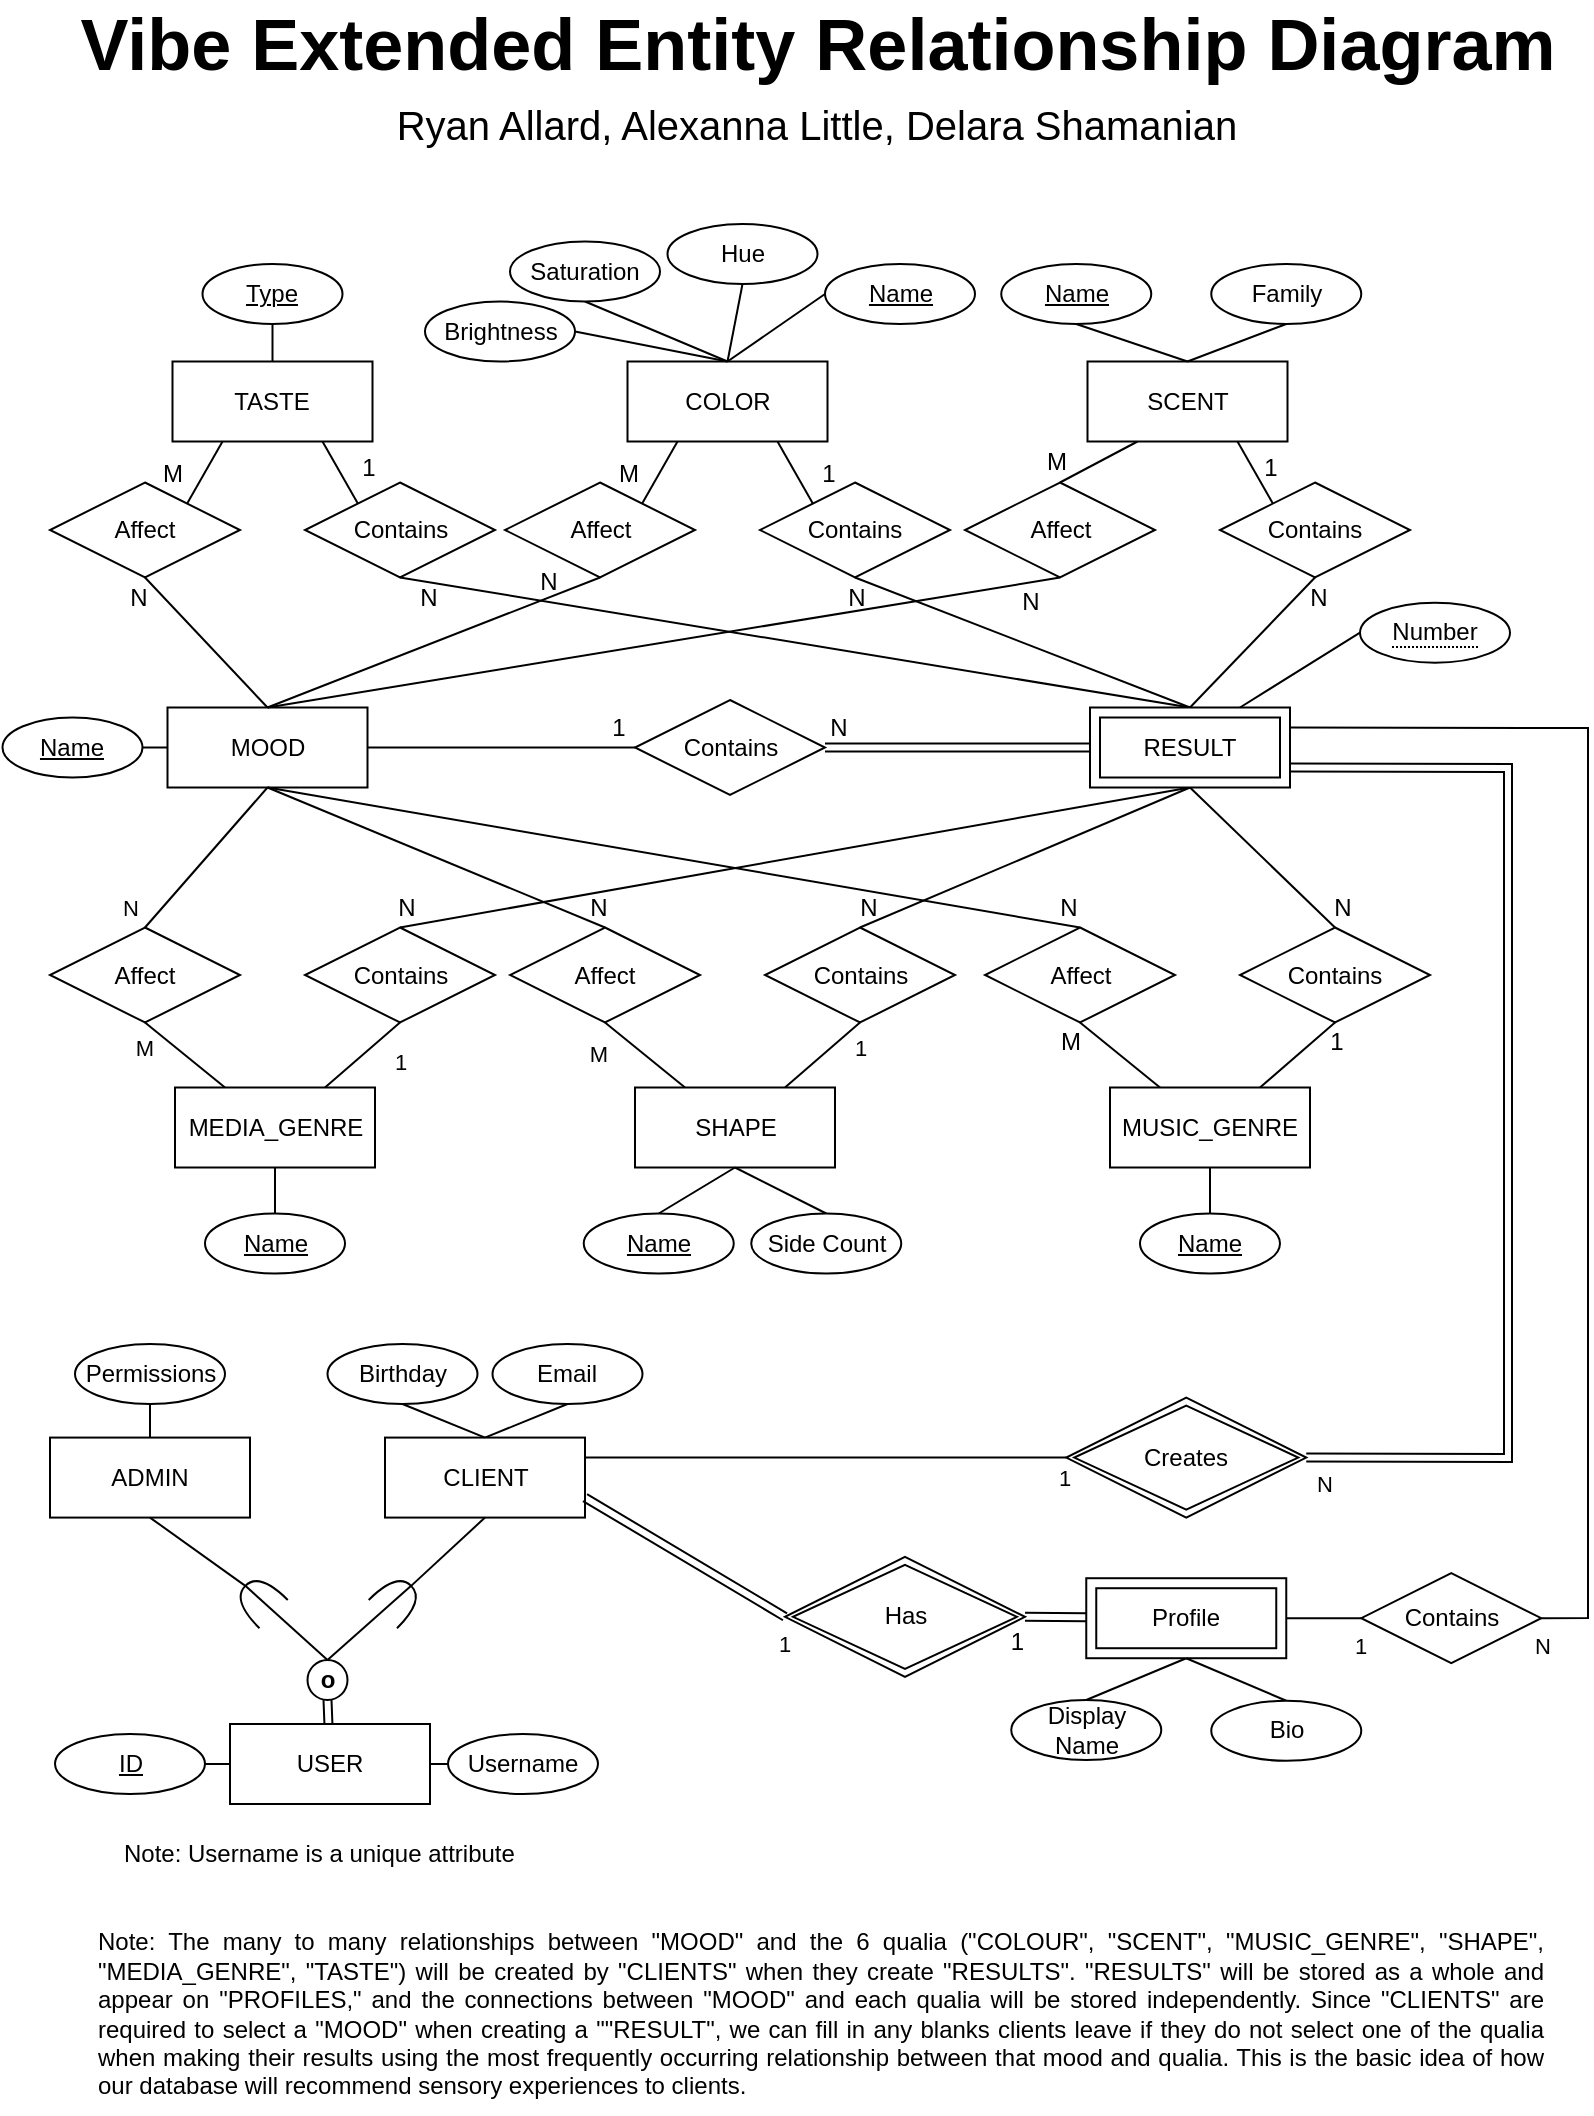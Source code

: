 <mxfile version="15.7.0" type="google"><diagram id="R2lEEEUBdFMjLlhIrx00" name="Page-1"><mxGraphModel dx="1038" dy="547" grid="1" gridSize="10" guides="1" tooltips="1" connect="1" arrows="1" fold="1" page="1" pageScale="1" pageWidth="850" pageHeight="1100" math="0" shadow="0" extFonts="Permanent Marker^https://fonts.googleapis.com/css?family=Permanent+Marker"><root><mxCell id="0"/><mxCell id="1" parent="0"/><mxCell id="6eawJTQG3M_XXOWTf8ui-93" style="edgeStyle=none;rounded=0;orthogonalLoop=1;jettySize=auto;html=1;exitX=0.5;exitY=0;exitDx=0;exitDy=0;entryX=0.5;entryY=1;entryDx=0;entryDy=0;endArrow=none;endFill=0;" parent="1" source="CnkEdXGukRLFIG1xnINJ-2" target="6eawJTQG3M_XXOWTf8ui-83" edge="1"><mxGeometry relative="1" as="geometry"/></mxCell><mxCell id="CnkEdXGukRLFIG1xnINJ-2" value="MOOD" style="whiteSpace=wrap;html=1;align=center;" parent="1" vertex="1"><mxGeometry x="99.75" y="376.75" width="100" height="40" as="geometry"/></mxCell><mxCell id="6eawJTQG3M_XXOWTf8ui-19" style="edgeStyle=none;rounded=0;orthogonalLoop=1;jettySize=auto;html=1;exitX=0.75;exitY=1;exitDx=0;exitDy=0;entryX=0.5;entryY=1;entryDx=0;entryDy=0;endArrow=none;endFill=0;" parent="1" source="CnkEdXGukRLFIG1xnINJ-8" target="6eawJTQG3M_XXOWTf8ui-16" edge="1"><mxGeometry relative="1" as="geometry"/></mxCell><mxCell id="6eawJTQG3M_XXOWTf8ui-20" style="edgeStyle=none;rounded=0;orthogonalLoop=1;jettySize=auto;html=1;exitX=0.25;exitY=1;exitDx=0;exitDy=0;entryX=0.5;entryY=0;entryDx=0;entryDy=0;endArrow=none;endFill=0;" parent="1" source="CnkEdXGukRLFIG1xnINJ-8" target="6eawJTQG3M_XXOWTf8ui-18" edge="1"><mxGeometry relative="1" as="geometry"/></mxCell><mxCell id="CnkEdXGukRLFIG1xnINJ-8" value="SCENT" style="whiteSpace=wrap;html=1;align=center;" parent="1" vertex="1"><mxGeometry x="559.75" y="203.75" width="100" height="40" as="geometry"/></mxCell><mxCell id="CnkEdXGukRLFIG1xnINJ-19" style="edgeStyle=none;rounded=0;orthogonalLoop=1;jettySize=auto;html=1;endArrow=none;endFill=0;entryX=0.5;entryY=0;entryDx=0;entryDy=0;shape=link;" parent="1" source="CnkEdXGukRLFIG1xnINJ-9" target="CnkEdXGukRLFIG1xnINJ-18" edge="1"><mxGeometry relative="1" as="geometry"><mxPoint x="291" y="905" as="sourcePoint"/></mxGeometry></mxCell><mxCell id="CnkEdXGukRLFIG1xnINJ-9" value="USER" style="whiteSpace=wrap;html=1;align=center;direction=west;" parent="1" vertex="1"><mxGeometry x="131" y="885" width="100" height="40" as="geometry"/></mxCell><mxCell id="6eawJTQG3M_XXOWTf8ui-176" style="edgeStyle=none;rounded=0;orthogonalLoop=1;jettySize=auto;html=1;entryX=0.5;entryY=0;entryDx=0;entryDy=0;endArrow=none;endFill=0;exitX=0.5;exitY=1;exitDx=0;exitDy=0;" parent="1" source="CnkEdXGukRLFIG1xnINJ-84" target="6eawJTQG3M_XXOWTf8ui-175" edge="1"><mxGeometry relative="1" as="geometry"><mxPoint x="629.13" y="854.61" as="sourcePoint"/></mxGeometry></mxCell><mxCell id="6eawJTQG3M_XXOWTf8ui-193" style="edgeStyle=none;rounded=0;orthogonalLoop=1;jettySize=auto;html=1;exitX=0.5;exitY=0;exitDx=0;exitDy=0;entryX=0.5;entryY=1;entryDx=0;entryDy=0;endArrow=none;endFill=0;" parent="1" source="CnkEdXGukRLFIG1xnINJ-10" target="6eawJTQG3M_XXOWTf8ui-192" edge="1"><mxGeometry relative="1" as="geometry"/></mxCell><mxCell id="CnkEdXGukRLFIG1xnINJ-10" value="CLIENT" style="whiteSpace=wrap;html=1;align=center;" parent="1" vertex="1"><mxGeometry x="208.5" y="741.79" width="100" height="40" as="geometry"/></mxCell><mxCell id="CnkEdXGukRLFIG1xnINJ-11" value="ADMIN" style="whiteSpace=wrap;html=1;align=center;" parent="1" vertex="1"><mxGeometry x="41" y="741.79" width="100" height="40" as="geometry"/></mxCell><mxCell id="CnkEdXGukRLFIG1xnINJ-21" style="edgeStyle=none;rounded=0;orthogonalLoop=1;jettySize=auto;html=1;endArrow=none;endFill=0;exitX=1;exitY=0.5;exitDx=0;exitDy=0;exitPerimeter=0;entryX=0.5;entryY=1;entryDx=0;entryDy=0;" parent="1" source="CnkEdXGukRLFIG1xnINJ-16" target="CnkEdXGukRLFIG1xnINJ-10" edge="1"><mxGeometry relative="1" as="geometry"><mxPoint x="220" y="885" as="sourcePoint"/></mxGeometry></mxCell><mxCell id="CnkEdXGukRLFIG1xnINJ-16" value="" style="shape=requiredInterface;html=1;verticalLabelPosition=bottom;sketch=0;rotation=135;direction=west;" parent="1" vertex="1"><mxGeometry x="204.5" y="813" width="20" height="20" as="geometry"/></mxCell><mxCell id="6eawJTQG3M_XXOWTf8ui-187" style="edgeStyle=none;rounded=0;orthogonalLoop=1;jettySize=auto;html=1;exitX=1;exitY=0.5;exitDx=0;exitDy=0;exitPerimeter=0;entryX=0.5;entryY=1;entryDx=0;entryDy=0;endArrow=none;endFill=0;" parent="1" source="CnkEdXGukRLFIG1xnINJ-17" target="CnkEdXGukRLFIG1xnINJ-11" edge="1"><mxGeometry relative="1" as="geometry"/></mxCell><mxCell id="CnkEdXGukRLFIG1xnINJ-17" value="" style="shape=requiredInterface;html=1;verticalLabelPosition=bottom;sketch=0;rotation=45;direction=west;" parent="1" vertex="1"><mxGeometry x="135.75" y="813" width="20" height="20" as="geometry"/></mxCell><mxCell id="CnkEdXGukRLFIG1xnINJ-22" style="edgeStyle=none;rounded=0;orthogonalLoop=1;jettySize=auto;html=1;endArrow=none;endFill=0;entryX=1;entryY=0.5;entryDx=0;entryDy=0;entryPerimeter=0;exitX=0.5;exitY=1;exitDx=0;exitDy=0;" parent="1" source="CnkEdXGukRLFIG1xnINJ-18" target="CnkEdXGukRLFIG1xnINJ-16" edge="1"><mxGeometry relative="1" as="geometry"><mxPoint x="193.75" y="919" as="sourcePoint"/><mxPoint x="234.75" y="863" as="targetPoint"/></mxGeometry></mxCell><mxCell id="6eawJTQG3M_XXOWTf8ui-186" style="rounded=0;orthogonalLoop=1;jettySize=auto;html=1;exitX=0.5;exitY=1;exitDx=0;exitDy=0;entryX=1;entryY=0.5;entryDx=0;entryDy=0;entryPerimeter=0;endArrow=none;endFill=0;" parent="1" source="CnkEdXGukRLFIG1xnINJ-18" target="CnkEdXGukRLFIG1xnINJ-17" edge="1"><mxGeometry relative="1" as="geometry"/></mxCell><mxCell id="CnkEdXGukRLFIG1xnINJ-18" value="&lt;b&gt;o&lt;/b&gt;" style="ellipse;whiteSpace=wrap;html=1;aspect=fixed;direction=west;" parent="1" vertex="1"><mxGeometry x="169.75" y="853" width="20" height="20" as="geometry"/></mxCell><mxCell id="CnkEdXGukRLFIG1xnINJ-90" value="N" style="edgeStyle=none;rounded=0;orthogonalLoop=1;jettySize=auto;html=1;exitX=1;exitY=0.25;exitDx=0;exitDy=0;endArrow=none;endFill=0;entryX=1;entryY=0.5;entryDx=0;entryDy=0;" parent="1" source="CnkEdXGukRLFIG1xnINJ-24" target="CnkEdXGukRLFIG1xnINJ-88" edge="1"><mxGeometry x="0.999" y="14" relative="1" as="geometry"><mxPoint x="809.75" y="334.25" as="targetPoint"/><Array as="points"><mxPoint x="810" y="387"/><mxPoint x="810" y="832"/></Array><mxPoint as="offset"/></mxGeometry></mxCell><mxCell id="6eawJTQG3M_XXOWTf8ui-99" style="edgeStyle=none;rounded=0;orthogonalLoop=1;jettySize=auto;html=1;exitX=0.5;exitY=0;exitDx=0;exitDy=0;entryX=0.5;entryY=1;entryDx=0;entryDy=0;endArrow=none;endFill=0;" parent="1" source="CnkEdXGukRLFIG1xnINJ-24" target="6eawJTQG3M_XXOWTf8ui-82" edge="1"><mxGeometry relative="1" as="geometry"/></mxCell><mxCell id="6eawJTQG3M_XXOWTf8ui-100" style="edgeStyle=none;rounded=0;orthogonalLoop=1;jettySize=auto;html=1;exitX=0.5;exitY=0;exitDx=0;exitDy=0;entryX=0.5;entryY=1;entryDx=0;entryDy=0;endArrow=none;endFill=0;" parent="1" source="CnkEdXGukRLFIG1xnINJ-24" target="6eawJTQG3M_XXOWTf8ui-55" edge="1"><mxGeometry relative="1" as="geometry"/></mxCell><mxCell id="6eawJTQG3M_XXOWTf8ui-101" style="edgeStyle=none;rounded=0;orthogonalLoop=1;jettySize=auto;html=1;exitX=0.5;exitY=0;exitDx=0;exitDy=0;entryX=0.5;entryY=1;entryDx=0;entryDy=0;endArrow=none;endFill=0;" parent="1" source="CnkEdXGukRLFIG1xnINJ-24" target="6eawJTQG3M_XXOWTf8ui-16" edge="1"><mxGeometry relative="1" as="geometry"/></mxCell><mxCell id="6eawJTQG3M_XXOWTf8ui-102" style="edgeStyle=none;rounded=0;orthogonalLoop=1;jettySize=auto;html=1;exitX=0.5;exitY=1;exitDx=0;exitDy=0;entryX=0.5;entryY=0;entryDx=0;entryDy=0;endArrow=none;endFill=0;" parent="1" source="CnkEdXGukRLFIG1xnINJ-24" target="6eawJTQG3M_XXOWTf8ui-28" edge="1"><mxGeometry relative="1" as="geometry"/></mxCell><mxCell id="6eawJTQG3M_XXOWTf8ui-103" style="edgeStyle=none;rounded=0;orthogonalLoop=1;jettySize=auto;html=1;exitX=0.5;exitY=1;exitDx=0;exitDy=0;entryX=0.5;entryY=0;entryDx=0;entryDy=0;endArrow=none;endFill=0;" parent="1" source="CnkEdXGukRLFIG1xnINJ-24" target="6eawJTQG3M_XXOWTf8ui-37" edge="1"><mxGeometry relative="1" as="geometry"/></mxCell><mxCell id="6eawJTQG3M_XXOWTf8ui-104" style="edgeStyle=none;rounded=0;orthogonalLoop=1;jettySize=auto;html=1;exitX=0.5;exitY=1;exitDx=0;exitDy=0;entryX=0.5;entryY=0;entryDx=0;entryDy=0;endArrow=none;endFill=0;" parent="1" source="CnkEdXGukRLFIG1xnINJ-24" target="6eawJTQG3M_XXOWTf8ui-46" edge="1"><mxGeometry relative="1" as="geometry"/></mxCell><mxCell id="CnkEdXGukRLFIG1xnINJ-24" value="RESULT" style="shape=ext;margin=3;double=1;whiteSpace=wrap;html=1;align=center;" parent="1" vertex="1"><mxGeometry x="561" y="376.75" width="100" height="40" as="geometry"/></mxCell><mxCell id="CnkEdXGukRLFIG1xnINJ-89" value="1" style="edgeStyle=none;rounded=0;orthogonalLoop=1;jettySize=auto;html=1;endArrow=none;endFill=0;entryX=0;entryY=0.5;entryDx=0;entryDy=0;exitX=1;exitY=0.5;exitDx=0;exitDy=0;" parent="1" source="CnkEdXGukRLFIG1xnINJ-84" target="CnkEdXGukRLFIG1xnINJ-88" edge="1"><mxGeometry x="0.986" y="-14" relative="1" as="geometry"><mxPoint x="461.63" y="803" as="sourcePoint"/><mxPoint x="621.63" y="649.25" as="targetPoint"/><mxPoint as="offset"/></mxGeometry></mxCell><mxCell id="CnkEdXGukRLFIG1xnINJ-84" value="Profile" style="shape=ext;margin=3;double=1;whiteSpace=wrap;html=1;align=center;" parent="1" vertex="1"><mxGeometry x="559.13" y="812.11" width="100" height="40" as="geometry"/></mxCell><mxCell id="CnkEdXGukRLFIG1xnINJ-88" value="Contains" style="shape=rhombus;perimeter=rhombusPerimeter;whiteSpace=wrap;html=1;align=center;" parent="1" vertex="1"><mxGeometry x="696.63" y="809.61" width="90" height="45" as="geometry"/></mxCell><mxCell id="6eawJTQG3M_XXOWTf8ui-16" value="Contains" style="shape=rhombus;perimeter=rhombusPerimeter;whiteSpace=wrap;html=1;align=center;" parent="1" vertex="1"><mxGeometry x="626" y="264.25" width="95" height="47.5" as="geometry"/></mxCell><mxCell id="6eawJTQG3M_XXOWTf8ui-95" style="edgeStyle=none;rounded=0;orthogonalLoop=1;jettySize=auto;html=1;exitX=0.5;exitY=1;exitDx=0;exitDy=0;entryX=0.5;entryY=0;entryDx=0;entryDy=0;endArrow=none;endFill=0;" parent="1" source="6eawJTQG3M_XXOWTf8ui-18" target="CnkEdXGukRLFIG1xnINJ-2" edge="1"><mxGeometry relative="1" as="geometry"/></mxCell><mxCell id="6eawJTQG3M_XXOWTf8ui-18" value="Affect" style="shape=rhombus;perimeter=rhombusPerimeter;whiteSpace=wrap;html=1;align=center;" parent="1" vertex="1"><mxGeometry x="498.5" y="264.25" width="95" height="47.5" as="geometry"/></mxCell><mxCell id="6eawJTQG3M_XXOWTf8ui-23" value="1" style="edgeStyle=none;rounded=0;orthogonalLoop=1;jettySize=auto;html=1;exitX=0.75;exitY=0;exitDx=0;exitDy=0;entryX=0.5;entryY=1;entryDx=0;entryDy=0;endArrow=none;endFill=0;" parent="1" source="6eawJTQG3M_XXOWTf8ui-25" target="6eawJTQG3M_XXOWTf8ui-28" edge="1"><mxGeometry x="0.471" y="-15" relative="1" as="geometry"><mxPoint as="offset"/></mxGeometry></mxCell><mxCell id="6eawJTQG3M_XXOWTf8ui-24" value="M" style="edgeStyle=none;rounded=0;orthogonalLoop=1;jettySize=auto;html=1;exitX=0.25;exitY=0;exitDx=0;exitDy=0;entryX=0.5;entryY=1;entryDx=0;entryDy=0;endArrow=none;endFill=0;" parent="1" source="6eawJTQG3M_XXOWTf8ui-25" target="6eawJTQG3M_XXOWTf8ui-29" edge="1"><mxGeometry x="0.694" y="10" relative="1" as="geometry"><mxPoint as="offset"/></mxGeometry></mxCell><mxCell id="6eawJTQG3M_XXOWTf8ui-25" value="MEDIA_GENRE" style="whiteSpace=wrap;html=1;align=center;" parent="1" vertex="1"><mxGeometry x="103.5" y="566.75" width="100" height="40" as="geometry"/></mxCell><mxCell id="6eawJTQG3M_XXOWTf8ui-28" value="Contains" style="shape=rhombus;perimeter=rhombusPerimeter;whiteSpace=wrap;html=1;align=center;" parent="1" vertex="1"><mxGeometry x="168.5" y="486.75" width="95" height="47.5" as="geometry"/></mxCell><mxCell id="6eawJTQG3M_XXOWTf8ui-96" style="edgeStyle=none;rounded=0;orthogonalLoop=1;jettySize=auto;html=1;exitX=0.5;exitY=0;exitDx=0;exitDy=0;entryX=0.5;entryY=1;entryDx=0;entryDy=0;endArrow=none;endFill=0;" parent="1" source="6eawJTQG3M_XXOWTf8ui-29" target="CnkEdXGukRLFIG1xnINJ-2" edge="1"><mxGeometry relative="1" as="geometry"/></mxCell><mxCell id="FZOF9hMqammXhgaBvVRD-3" value="N" style="edgeLabel;html=1;align=center;verticalAlign=middle;resizable=0;points=[];" parent="6eawJTQG3M_XXOWTf8ui-96" connectable="0" vertex="1"><mxGeometry x="0.47" y="-1" relative="1" as="geometry"><mxPoint x="-54" y="41" as="offset"/></mxGeometry></mxCell><mxCell id="6eawJTQG3M_XXOWTf8ui-29" value="Affect" style="shape=rhombus;perimeter=rhombusPerimeter;whiteSpace=wrap;html=1;align=center;" parent="1" vertex="1"><mxGeometry x="41" y="486.75" width="95" height="47.5" as="geometry"/></mxCell><mxCell id="6eawJTQG3M_XXOWTf8ui-32" style="edgeStyle=none;rounded=0;orthogonalLoop=1;jettySize=auto;html=1;exitX=0.75;exitY=0;exitDx=0;exitDy=0;entryX=0.5;entryY=1;entryDx=0;entryDy=0;endArrow=none;endFill=0;" parent="1" source="6eawJTQG3M_XXOWTf8ui-34" target="6eawJTQG3M_XXOWTf8ui-37" edge="1"><mxGeometry relative="1" as="geometry"/></mxCell><mxCell id="FZOF9hMqammXhgaBvVRD-5" value="1" style="edgeLabel;html=1;align=center;verticalAlign=middle;resizable=0;points=[];" parent="6eawJTQG3M_XXOWTf8ui-32" connectable="0" vertex="1"><mxGeometry x="-0.167" y="-2" relative="1" as="geometry"><mxPoint x="20" y="-8" as="offset"/></mxGeometry></mxCell><mxCell id="6eawJTQG3M_XXOWTf8ui-33" style="edgeStyle=none;rounded=0;orthogonalLoop=1;jettySize=auto;html=1;exitX=0.25;exitY=0;exitDx=0;exitDy=0;entryX=0.5;entryY=1;entryDx=0;entryDy=0;endArrow=none;endFill=0;" parent="1" source="6eawJTQG3M_XXOWTf8ui-34" target="6eawJTQG3M_XXOWTf8ui-38" edge="1"><mxGeometry relative="1" as="geometry"/></mxCell><mxCell id="FZOF9hMqammXhgaBvVRD-4" value="M" style="edgeLabel;html=1;align=center;verticalAlign=middle;resizable=0;points=[];" parent="6eawJTQG3M_XXOWTf8ui-33" connectable="0" vertex="1"><mxGeometry x="-0.286" y="1" relative="1" as="geometry"><mxPoint x="-29" y="-6" as="offset"/></mxGeometry></mxCell><mxCell id="6eawJTQG3M_XXOWTf8ui-34" value="SHAPE" style="whiteSpace=wrap;html=1;align=center;" parent="1" vertex="1"><mxGeometry x="333.5" y="566.75" width="100" height="40" as="geometry"/></mxCell><mxCell id="6eawJTQG3M_XXOWTf8ui-37" value="Contains" style="shape=rhombus;perimeter=rhombusPerimeter;whiteSpace=wrap;html=1;align=center;" parent="1" vertex="1"><mxGeometry x="398.5" y="486.75" width="95" height="47.5" as="geometry"/></mxCell><mxCell id="6eawJTQG3M_XXOWTf8ui-97" style="edgeStyle=none;rounded=0;orthogonalLoop=1;jettySize=auto;html=1;exitX=0.5;exitY=0;exitDx=0;exitDy=0;entryX=0.5;entryY=1;entryDx=0;entryDy=0;endArrow=none;endFill=0;" parent="1" source="6eawJTQG3M_XXOWTf8ui-38" target="CnkEdXGukRLFIG1xnINJ-2" edge="1"><mxGeometry relative="1" as="geometry"/></mxCell><mxCell id="6eawJTQG3M_XXOWTf8ui-38" value="Affect" style="shape=rhombus;perimeter=rhombusPerimeter;whiteSpace=wrap;html=1;align=center;" parent="1" vertex="1"><mxGeometry x="271" y="486.75" width="95" height="47.5" as="geometry"/></mxCell><mxCell id="6eawJTQG3M_XXOWTf8ui-41" style="edgeStyle=none;rounded=0;orthogonalLoop=1;jettySize=auto;html=1;exitX=0.75;exitY=0;exitDx=0;exitDy=0;entryX=0.5;entryY=1;entryDx=0;entryDy=0;endArrow=none;endFill=0;" parent="1" source="6eawJTQG3M_XXOWTf8ui-43" target="6eawJTQG3M_XXOWTf8ui-46" edge="1"><mxGeometry relative="1" as="geometry"/></mxCell><mxCell id="6eawJTQG3M_XXOWTf8ui-42" style="edgeStyle=none;rounded=0;orthogonalLoop=1;jettySize=auto;html=1;exitX=0.25;exitY=0;exitDx=0;exitDy=0;entryX=0.5;entryY=1;entryDx=0;entryDy=0;endArrow=none;endFill=0;" parent="1" source="6eawJTQG3M_XXOWTf8ui-43" target="6eawJTQG3M_XXOWTf8ui-47" edge="1"><mxGeometry relative="1" as="geometry"/></mxCell><mxCell id="6eawJTQG3M_XXOWTf8ui-43" value="MUSIC_GENRE" style="whiteSpace=wrap;html=1;align=center;" parent="1" vertex="1"><mxGeometry x="571" y="566.75" width="100" height="40" as="geometry"/></mxCell><mxCell id="6eawJTQG3M_XXOWTf8ui-46" value="Contains" style="shape=rhombus;perimeter=rhombusPerimeter;whiteSpace=wrap;html=1;align=center;" parent="1" vertex="1"><mxGeometry x="636" y="486.75" width="95" height="47.5" as="geometry"/></mxCell><mxCell id="6eawJTQG3M_XXOWTf8ui-98" style="edgeStyle=none;rounded=0;orthogonalLoop=1;jettySize=auto;html=1;exitX=0.5;exitY=0;exitDx=0;exitDy=0;entryX=0.5;entryY=1;entryDx=0;entryDy=0;endArrow=none;endFill=0;" parent="1" source="6eawJTQG3M_XXOWTf8ui-47" target="CnkEdXGukRLFIG1xnINJ-2" edge="1"><mxGeometry relative="1" as="geometry"/></mxCell><mxCell id="6eawJTQG3M_XXOWTf8ui-47" value="Affect" style="shape=rhombus;perimeter=rhombusPerimeter;whiteSpace=wrap;html=1;align=center;" parent="1" vertex="1"><mxGeometry x="508.5" y="486.75" width="95" height="47.5" as="geometry"/></mxCell><mxCell id="6eawJTQG3M_XXOWTf8ui-50" style="edgeStyle=none;rounded=0;orthogonalLoop=1;jettySize=auto;html=1;exitX=0.75;exitY=1;exitDx=0;exitDy=0;entryX=0.5;entryY=1;entryDx=0;entryDy=0;endArrow=none;endFill=0;" parent="1" source="6eawJTQG3M_XXOWTf8ui-52" target="6eawJTQG3M_XXOWTf8ui-55" edge="1"><mxGeometry relative="1" as="geometry"/></mxCell><mxCell id="6eawJTQG3M_XXOWTf8ui-51" style="edgeStyle=none;rounded=0;orthogonalLoop=1;jettySize=auto;html=1;exitX=0.25;exitY=1;exitDx=0;exitDy=0;entryX=0.5;entryY=1;entryDx=0;entryDy=0;endArrow=none;endFill=0;" parent="1" source="6eawJTQG3M_XXOWTf8ui-52" target="6eawJTQG3M_XXOWTf8ui-56" edge="1"><mxGeometry relative="1" as="geometry"/></mxCell><mxCell id="6eawJTQG3M_XXOWTf8ui-52" value="COLOR" style="whiteSpace=wrap;html=1;align=center;" parent="1" vertex="1"><mxGeometry x="329.75" y="203.75" width="100" height="40" as="geometry"/></mxCell><mxCell id="6eawJTQG3M_XXOWTf8ui-55" value="Contains" style="shape=rhombus;perimeter=rhombusPerimeter;whiteSpace=wrap;html=1;align=center;" parent="1" vertex="1"><mxGeometry x="396" y="264.25" width="95" height="47.5" as="geometry"/></mxCell><mxCell id="6eawJTQG3M_XXOWTf8ui-94" style="edgeStyle=none;rounded=0;orthogonalLoop=1;jettySize=auto;html=1;exitX=0.5;exitY=1;exitDx=0;exitDy=0;entryX=0.5;entryY=0;entryDx=0;entryDy=0;endArrow=none;endFill=0;" parent="1" source="6eawJTQG3M_XXOWTf8ui-56" target="CnkEdXGukRLFIG1xnINJ-2" edge="1"><mxGeometry relative="1" as="geometry"/></mxCell><mxCell id="6eawJTQG3M_XXOWTf8ui-56" value="Affect" style="shape=rhombus;perimeter=rhombusPerimeter;whiteSpace=wrap;html=1;align=center;" parent="1" vertex="1"><mxGeometry x="268.5" y="264.25" width="95" height="47.5" as="geometry"/></mxCell><mxCell id="6eawJTQG3M_XXOWTf8ui-77" style="edgeStyle=none;rounded=0;orthogonalLoop=1;jettySize=auto;html=1;exitX=0.75;exitY=1;exitDx=0;exitDy=0;entryX=0.5;entryY=1;entryDx=0;entryDy=0;endArrow=none;endFill=0;" parent="1" source="6eawJTQG3M_XXOWTf8ui-79" target="6eawJTQG3M_XXOWTf8ui-82" edge="1"><mxGeometry relative="1" as="geometry"/></mxCell><mxCell id="6eawJTQG3M_XXOWTf8ui-78" style="edgeStyle=none;rounded=0;orthogonalLoop=1;jettySize=auto;html=1;exitX=0.25;exitY=1;exitDx=0;exitDy=0;entryX=0.5;entryY=1;entryDx=0;entryDy=0;endArrow=none;endFill=0;" parent="1" source="6eawJTQG3M_XXOWTf8ui-79" target="6eawJTQG3M_XXOWTf8ui-83" edge="1"><mxGeometry relative="1" as="geometry"/></mxCell><mxCell id="6eawJTQG3M_XXOWTf8ui-115" style="edgeStyle=none;rounded=0;orthogonalLoop=1;jettySize=auto;html=1;exitX=0.5;exitY=0;exitDx=0;exitDy=0;entryX=0.5;entryY=1;entryDx=0;entryDy=0;endArrow=none;endFill=0;" parent="1" source="6eawJTQG3M_XXOWTf8ui-79" target="6eawJTQG3M_XXOWTf8ui-84" edge="1"><mxGeometry relative="1" as="geometry"/></mxCell><mxCell id="6eawJTQG3M_XXOWTf8ui-79" value="TASTE" style="whiteSpace=wrap;html=1;align=center;" parent="1" vertex="1"><mxGeometry x="102.25" y="203.75" width="100" height="40" as="geometry"/></mxCell><mxCell id="6eawJTQG3M_XXOWTf8ui-82" value="Contains" style="shape=rhombus;perimeter=rhombusPerimeter;whiteSpace=wrap;html=1;align=center;" parent="1" vertex="1"><mxGeometry x="168.5" y="264.25" width="95" height="47.5" as="geometry"/></mxCell><mxCell id="6eawJTQG3M_XXOWTf8ui-83" value="Affect" style="shape=rhombus;perimeter=rhombusPerimeter;whiteSpace=wrap;html=1;align=center;" parent="1" vertex="1"><mxGeometry x="41" y="264.25" width="95" height="47.5" as="geometry"/></mxCell><mxCell id="6eawJTQG3M_XXOWTf8ui-84" value="Type" style="ellipse;whiteSpace=wrap;html=1;align=center;fontStyle=4" parent="1" vertex="1"><mxGeometry x="117.25" y="155" width="70" height="30" as="geometry"/></mxCell><mxCell id="6eawJTQG3M_XXOWTf8ui-127" style="edgeStyle=none;rounded=0;orthogonalLoop=1;jettySize=auto;html=1;exitX=0.5;exitY=0;exitDx=0;exitDy=0;entryX=0.5;entryY=1;entryDx=0;entryDy=0;endArrow=none;endFill=0;" parent="1" source="6eawJTQG3M_XXOWTf8ui-90" target="6eawJTQG3M_XXOWTf8ui-25" edge="1"><mxGeometry relative="1" as="geometry"/></mxCell><mxCell id="6eawJTQG3M_XXOWTf8ui-90" value="Name" style="ellipse;whiteSpace=wrap;html=1;align=center;fontStyle=4" parent="1" vertex="1"><mxGeometry x="118.5" y="629.75" width="70" height="30" as="geometry"/></mxCell><mxCell id="6eawJTQG3M_XXOWTf8ui-136" style="edgeStyle=none;rounded=0;orthogonalLoop=1;jettySize=auto;html=1;exitX=0.5;exitY=0;exitDx=0;exitDy=0;entryX=0.5;entryY=1;entryDx=0;entryDy=0;endArrow=none;endFill=0;" parent="1" source="6eawJTQG3M_XXOWTf8ui-91" target="6eawJTQG3M_XXOWTf8ui-43" edge="1"><mxGeometry relative="1" as="geometry"/></mxCell><mxCell id="6eawJTQG3M_XXOWTf8ui-91" value="Name" style="ellipse;whiteSpace=wrap;html=1;align=center;fontStyle=4" parent="1" vertex="1"><mxGeometry x="586" y="629.75" width="70" height="30" as="geometry"/></mxCell><mxCell id="6eawJTQG3M_XXOWTf8ui-106" style="edgeStyle=none;rounded=0;orthogonalLoop=1;jettySize=auto;html=1;exitX=1;exitY=0.5;exitDx=0;exitDy=0;entryX=0;entryY=0.5;entryDx=0;entryDy=0;endArrow=none;endFill=0;shape=link;" parent="1" source="6eawJTQG3M_XXOWTf8ui-105" target="CnkEdXGukRLFIG1xnINJ-24" edge="1"><mxGeometry relative="1" as="geometry"/></mxCell><mxCell id="6eawJTQG3M_XXOWTf8ui-107" style="edgeStyle=none;rounded=0;orthogonalLoop=1;jettySize=auto;html=1;exitX=0;exitY=0.5;exitDx=0;exitDy=0;entryX=1;entryY=0.5;entryDx=0;entryDy=0;endArrow=none;endFill=0;" parent="1" source="6eawJTQG3M_XXOWTf8ui-105" target="CnkEdXGukRLFIG1xnINJ-2" edge="1"><mxGeometry relative="1" as="geometry"/></mxCell><mxCell id="6eawJTQG3M_XXOWTf8ui-105" value="Contains" style="shape=rhombus;perimeter=rhombusPerimeter;whiteSpace=wrap;html=1;align=center;" parent="1" vertex="1"><mxGeometry x="333.5" y="373" width="95" height="47.5" as="geometry"/></mxCell><mxCell id="6eawJTQG3M_XXOWTf8ui-111" value="N" style="edgeStyle=none;rounded=0;orthogonalLoop=1;jettySize=auto;html=1;exitX=1;exitY=0.5;exitDx=0;exitDy=0;entryX=1;entryY=0.75;entryDx=0;entryDy=0;endArrow=none;endFill=0;shape=link;" parent="1" source="6eawJTQG3M_XXOWTf8ui-113" target="CnkEdXGukRLFIG1xnINJ-24" edge="1"><mxGeometry x="-0.967" y="-13" relative="1" as="geometry"><mxPoint x="860" y="479" as="sourcePoint"/><mxPoint as="offset"/><Array as="points"><mxPoint x="770" y="752"/><mxPoint x="770" y="407"/></Array></mxGeometry></mxCell><mxCell id="6eawJTQG3M_XXOWTf8ui-150" value="1" style="edgeStyle=none;rounded=0;orthogonalLoop=1;jettySize=auto;html=1;exitX=0;exitY=0.5;exitDx=0;exitDy=0;entryX=1;entryY=0.25;entryDx=0;entryDy=0;endArrow=none;endFill=0;" parent="1" source="6eawJTQG3M_XXOWTf8ui-113" target="CnkEdXGukRLFIG1xnINJ-10" edge="1"><mxGeometry x="-0.988" y="10" relative="1" as="geometry"><mxPoint as="offset"/></mxGeometry></mxCell><mxCell id="6eawJTQG3M_XXOWTf8ui-113" value="Creates" style="shape=rhombus;double=1;perimeter=rhombusPerimeter;whiteSpace=wrap;html=1;align=center;" parent="1" vertex="1"><mxGeometry x="549.13" y="721.79" width="120" height="60" as="geometry"/></mxCell><mxCell id="6eawJTQG3M_XXOWTf8ui-120" style="edgeStyle=none;rounded=0;orthogonalLoop=1;jettySize=auto;html=1;exitX=1;exitY=0.5;exitDx=0;exitDy=0;entryX=0.5;entryY=0;entryDx=0;entryDy=0;endArrow=none;endFill=0;" parent="1" source="6eawJTQG3M_XXOWTf8ui-116" target="6eawJTQG3M_XXOWTf8ui-52" edge="1"><mxGeometry relative="1" as="geometry"/></mxCell><mxCell id="6eawJTQG3M_XXOWTf8ui-116" value="Brightness" style="ellipse;whiteSpace=wrap;html=1;align=center;fontStyle=0" parent="1" vertex="1"><mxGeometry x="228.5" y="173.75" width="75" height="30" as="geometry"/></mxCell><mxCell id="6eawJTQG3M_XXOWTf8ui-122" style="edgeStyle=none;rounded=0;orthogonalLoop=1;jettySize=auto;html=1;exitX=0.5;exitY=1;exitDx=0;exitDy=0;entryX=0.5;entryY=0;entryDx=0;entryDy=0;endArrow=none;endFill=0;" parent="1" source="6eawJTQG3M_XXOWTf8ui-118" target="6eawJTQG3M_XXOWTf8ui-52" edge="1"><mxGeometry relative="1" as="geometry"/></mxCell><mxCell id="6eawJTQG3M_XXOWTf8ui-118" value="Saturation" style="ellipse;whiteSpace=wrap;html=1;align=center;fontStyle=0" parent="1" vertex="1"><mxGeometry x="271" y="143.75" width="75" height="30" as="geometry"/></mxCell><mxCell id="6eawJTQG3M_XXOWTf8ui-121" style="edgeStyle=none;rounded=0;orthogonalLoop=1;jettySize=auto;html=1;exitX=0.5;exitY=1;exitDx=0;exitDy=0;entryX=0.5;entryY=0;entryDx=0;entryDy=0;endArrow=none;endFill=0;" parent="1" source="6eawJTQG3M_XXOWTf8ui-119" target="6eawJTQG3M_XXOWTf8ui-52" edge="1"><mxGeometry relative="1" as="geometry"/></mxCell><mxCell id="6eawJTQG3M_XXOWTf8ui-119" value="Hue" style="ellipse;whiteSpace=wrap;html=1;align=center;fontStyle=0" parent="1" vertex="1"><mxGeometry x="349.75" y="135" width="75" height="30" as="geometry"/></mxCell><mxCell id="6eawJTQG3M_XXOWTf8ui-131" style="edgeStyle=none;rounded=0;orthogonalLoop=1;jettySize=auto;html=1;exitX=0;exitY=0.5;exitDx=0;exitDy=0;entryX=0.5;entryY=0;entryDx=0;entryDy=0;endArrow=none;endFill=0;" parent="1" source="6eawJTQG3M_XXOWTf8ui-129" target="6eawJTQG3M_XXOWTf8ui-52" edge="1"><mxGeometry relative="1" as="geometry"/></mxCell><mxCell id="6eawJTQG3M_XXOWTf8ui-129" value="Name" style="ellipse;whiteSpace=wrap;html=1;align=center;fontStyle=4" parent="1" vertex="1"><mxGeometry x="428.5" y="155" width="75" height="30" as="geometry"/></mxCell><mxCell id="6eawJTQG3M_XXOWTf8ui-134" style="edgeStyle=none;rounded=0;orthogonalLoop=1;jettySize=auto;html=1;exitX=0.5;exitY=1;exitDx=0;exitDy=0;entryX=0.5;entryY=0;entryDx=0;entryDy=0;endArrow=none;endFill=0;" parent="1" source="6eawJTQG3M_XXOWTf8ui-132" target="CnkEdXGukRLFIG1xnINJ-8" edge="1"><mxGeometry relative="1" as="geometry"/></mxCell><mxCell id="6eawJTQG3M_XXOWTf8ui-132" value="Name" style="ellipse;whiteSpace=wrap;html=1;align=center;fontStyle=4" parent="1" vertex="1"><mxGeometry x="516.63" y="155" width="75" height="30" as="geometry"/></mxCell><mxCell id="6eawJTQG3M_XXOWTf8ui-135" style="edgeStyle=none;rounded=0;orthogonalLoop=1;jettySize=auto;html=1;exitX=0.5;exitY=1;exitDx=0;exitDy=0;entryX=0.5;entryY=0;entryDx=0;entryDy=0;endArrow=none;endFill=0;" parent="1" source="6eawJTQG3M_XXOWTf8ui-133" target="CnkEdXGukRLFIG1xnINJ-8" edge="1"><mxGeometry relative="1" as="geometry"/></mxCell><mxCell id="6eawJTQG3M_XXOWTf8ui-133" value="Family" style="ellipse;whiteSpace=wrap;html=1;align=center;fontStyle=0" parent="1" vertex="1"><mxGeometry x="621.63" y="155" width="75" height="30" as="geometry"/></mxCell><mxCell id="6eawJTQG3M_XXOWTf8ui-141" style="edgeStyle=none;rounded=0;orthogonalLoop=1;jettySize=auto;html=1;exitX=0.5;exitY=0;exitDx=0;exitDy=0;entryX=0.5;entryY=1;entryDx=0;entryDy=0;endArrow=none;endFill=0;" parent="1" source="6eawJTQG3M_XXOWTf8ui-138" target="6eawJTQG3M_XXOWTf8ui-34" edge="1"><mxGeometry relative="1" as="geometry"/></mxCell><mxCell id="6eawJTQG3M_XXOWTf8ui-138" value="Name" style="ellipse;whiteSpace=wrap;html=1;align=center;fontStyle=4" parent="1" vertex="1"><mxGeometry x="307.87" y="629.75" width="75" height="30" as="geometry"/></mxCell><mxCell id="6eawJTQG3M_XXOWTf8ui-142" style="edgeStyle=none;rounded=0;orthogonalLoop=1;jettySize=auto;html=1;exitX=0.5;exitY=0;exitDx=0;exitDy=0;entryX=0.5;entryY=1;entryDx=0;entryDy=0;endArrow=none;endFill=0;" parent="1" source="6eawJTQG3M_XXOWTf8ui-139" target="6eawJTQG3M_XXOWTf8ui-34" edge="1"><mxGeometry relative="1" as="geometry"/></mxCell><mxCell id="6eawJTQG3M_XXOWTf8ui-139" value="Side Count" style="ellipse;whiteSpace=wrap;html=1;align=center;fontStyle=0" parent="1" vertex="1"><mxGeometry x="391.62" y="629.75" width="75" height="30" as="geometry"/></mxCell><mxCell id="6eawJTQG3M_XXOWTf8ui-144" style="edgeStyle=none;rounded=0;orthogonalLoop=1;jettySize=auto;html=1;exitX=0;exitY=0.5;exitDx=0;exitDy=0;entryX=0.75;entryY=0;entryDx=0;entryDy=0;endArrow=none;endFill=0;" parent="1" source="6eawJTQG3M_XXOWTf8ui-143" target="CnkEdXGukRLFIG1xnINJ-24" edge="1"><mxGeometry relative="1" as="geometry"/></mxCell><mxCell id="6eawJTQG3M_XXOWTf8ui-143" value="&lt;span style=&quot;border-bottom: 1px dotted&quot;&gt;Number&lt;/span&gt;" style="ellipse;whiteSpace=wrap;html=1;align=center;" parent="1" vertex="1"><mxGeometry x="696" y="324.34" width="75" height="30" as="geometry"/></mxCell><mxCell id="6eawJTQG3M_XXOWTf8ui-149" style="edgeStyle=none;rounded=0;orthogonalLoop=1;jettySize=auto;html=1;exitX=0.5;exitY=0;exitDx=0;exitDy=0;endArrow=none;endFill=0;entryX=0.5;entryY=1;entryDx=0;entryDy=0;" parent="1" source="6eawJTQG3M_XXOWTf8ui-148" target="CnkEdXGukRLFIG1xnINJ-84" edge="1"><mxGeometry relative="1" as="geometry"><mxPoint x="625.38" y="894.61" as="sourcePoint"/><mxPoint x="679.13" y="854.61" as="targetPoint"/></mxGeometry></mxCell><mxCell id="6eawJTQG3M_XXOWTf8ui-148" value="Bio" style="ellipse;whiteSpace=wrap;html=1;align=center;fontStyle=0" parent="1" vertex="1"><mxGeometry x="621.63" y="873.39" width="75" height="30" as="geometry"/></mxCell><mxCell id="6eawJTQG3M_XXOWTf8ui-162" value="1" style="edgeStyle=none;shape=link;rounded=0;orthogonalLoop=1;jettySize=auto;html=1;exitX=0;exitY=0.5;exitDx=0;exitDy=0;endArrow=none;endFill=0;entryX=1;entryY=0.75;entryDx=0;entryDy=0;" parent="1" source="6eawJTQG3M_XXOWTf8ui-155" target="CnkEdXGukRLFIG1xnINJ-10" edge="1"><mxGeometry x="-1" y="14" relative="1" as="geometry"><mxPoint x="7" y="2" as="offset"/></mxGeometry></mxCell><mxCell id="6eawJTQG3M_XXOWTf8ui-155" value="Has" style="shape=rhombus;double=1;perimeter=rhombusPerimeter;whiteSpace=wrap;html=1;align=center;" parent="1" vertex="1"><mxGeometry x="408.5" y="801.4" width="120" height="60" as="geometry"/></mxCell><mxCell id="6eawJTQG3M_XXOWTf8ui-156" value="" style="endArrow=none;html=1;rounded=0;entryX=1;entryY=0.5;entryDx=0;entryDy=0;shape=link;" parent="1" source="CnkEdXGukRLFIG1xnINJ-84" target="6eawJTQG3M_XXOWTf8ui-155" edge="1"><mxGeometry relative="1" as="geometry"><mxPoint x="804.13" y="859.86" as="sourcePoint"/><mxPoint x="964.13" y="859.86" as="targetPoint"/></mxGeometry></mxCell><mxCell id="6eawJTQG3M_XXOWTf8ui-158" value="1" style="resizable=0;html=1;align=right;verticalAlign=bottom;" parent="6eawJTQG3M_XXOWTf8ui-156" connectable="0" vertex="1"><mxGeometry x="1" relative="1" as="geometry"><mxPoint y="21" as="offset"/></mxGeometry></mxCell><mxCell id="6eawJTQG3M_XXOWTf8ui-168" style="edgeStyle=none;rounded=0;orthogonalLoop=1;jettySize=auto;html=1;exitX=0.5;exitY=0;exitDx=0;exitDy=0;endArrow=none;endFill=0;" parent="1" source="6eawJTQG3M_XXOWTf8ui-167" target="CnkEdXGukRLFIG1xnINJ-11" edge="1"><mxGeometry relative="1" as="geometry"/></mxCell><mxCell id="6eawJTQG3M_XXOWTf8ui-167" value="Permissions" style="ellipse;whiteSpace=wrap;html=1;align=center;fontStyle=0" parent="1" vertex="1"><mxGeometry x="53.5" y="695" width="75" height="30" as="geometry"/></mxCell><mxCell id="6eawJTQG3M_XXOWTf8ui-175" value="Display Name" style="ellipse;whiteSpace=wrap;html=1;align=center;fontStyle=0" parent="1" vertex="1"><mxGeometry x="521.63" y="873" width="75" height="30" as="geometry"/></mxCell><mxCell id="6eawJTQG3M_XXOWTf8ui-181" style="edgeStyle=none;rounded=0;orthogonalLoop=1;jettySize=auto;html=1;endArrow=none;endFill=0;" parent="1" source="6eawJTQG3M_XXOWTf8ui-180" target="CnkEdXGukRLFIG1xnINJ-9" edge="1"><mxGeometry relative="1" as="geometry"/></mxCell><mxCell id="6eawJTQG3M_XXOWTf8ui-180" value="Username" style="ellipse;whiteSpace=wrap;html=1;align=center;fontStyle=0;direction=west;" parent="1" vertex="1"><mxGeometry x="240" y="890" width="75" height="30" as="geometry"/></mxCell><mxCell id="6eawJTQG3M_XXOWTf8ui-183" style="edgeStyle=none;rounded=0;orthogonalLoop=1;jettySize=auto;html=1;endArrow=none;endFill=0;" parent="1" source="6eawJTQG3M_XXOWTf8ui-182" target="CnkEdXGukRLFIG1xnINJ-9" edge="1"><mxGeometry relative="1" as="geometry"/></mxCell><mxCell id="6eawJTQG3M_XXOWTf8ui-182" value="ID" style="ellipse;whiteSpace=wrap;html=1;align=center;fontStyle=4;direction=west;" parent="1" vertex="1"><mxGeometry x="43.5" y="890" width="75" height="30" as="geometry"/></mxCell><mxCell id="FZOF9hMqammXhgaBvVRD-6" value="M" style="text;html=1;align=center;verticalAlign=middle;resizable=0;points=[];autosize=1;strokeColor=none;fillColor=none;" parent="1" vertex="1"><mxGeometry x="536" y="534.25" width="30" height="20" as="geometry"/></mxCell><mxCell id="FZOF9hMqammXhgaBvVRD-7" value="1" style="text;html=1;align=center;verticalAlign=middle;resizable=0;points=[];autosize=1;strokeColor=none;fillColor=none;" parent="1" vertex="1"><mxGeometry x="673.5" y="534.25" width="20" height="20" as="geometry"/></mxCell><mxCell id="FZOF9hMqammXhgaBvVRD-8" value="N" style="text;html=1;align=center;verticalAlign=middle;resizable=0;points=[];autosize=1;strokeColor=none;fillColor=none;" parent="1" vertex="1"><mxGeometry x="208.5" y="466.75" width="20" height="20" as="geometry"/></mxCell><mxCell id="FZOF9hMqammXhgaBvVRD-9" value="N" style="text;html=1;align=center;verticalAlign=middle;resizable=0;points=[];autosize=1;strokeColor=none;fillColor=none;" parent="1" vertex="1"><mxGeometry x="304.75" y="466.75" width="20" height="20" as="geometry"/></mxCell><mxCell id="FZOF9hMqammXhgaBvVRD-10" value="N" style="text;html=1;align=center;verticalAlign=middle;resizable=0;points=[];autosize=1;strokeColor=none;fillColor=none;" parent="1" vertex="1"><mxGeometry x="439.75" y="466.75" width="20" height="20" as="geometry"/></mxCell><mxCell id="FZOF9hMqammXhgaBvVRD-11" value="N" style="text;html=1;align=center;verticalAlign=middle;resizable=0;points=[];autosize=1;strokeColor=none;fillColor=none;" parent="1" vertex="1"><mxGeometry x="539.75" y="466.75" width="20" height="20" as="geometry"/></mxCell><mxCell id="FZOF9hMqammXhgaBvVRD-12" value="N" style="text;html=1;align=center;verticalAlign=middle;resizable=0;points=[];autosize=1;strokeColor=none;fillColor=none;" parent="1" vertex="1"><mxGeometry x="676.63" y="466.75" width="20" height="20" as="geometry"/></mxCell><mxCell id="FZOF9hMqammXhgaBvVRD-13" value="N" style="text;html=1;align=center;verticalAlign=middle;resizable=0;points=[];autosize=1;strokeColor=none;fillColor=none;" parent="1" vertex="1"><mxGeometry x="74.75" y="311.75" width="20" height="20" as="geometry"/></mxCell><mxCell id="FZOF9hMqammXhgaBvVRD-14" value="M" style="text;html=1;align=center;verticalAlign=middle;resizable=0;points=[];autosize=1;strokeColor=none;fillColor=none;" parent="1" vertex="1"><mxGeometry x="87.25" y="250" width="30" height="20" as="geometry"/></mxCell><mxCell id="FZOF9hMqammXhgaBvVRD-15" value="1" style="text;html=1;align=center;verticalAlign=middle;resizable=0;points=[];autosize=1;strokeColor=none;fillColor=none;" parent="1" vertex="1"><mxGeometry x="189.75" y="246.75" width="20" height="20" as="geometry"/></mxCell><mxCell id="FZOF9hMqammXhgaBvVRD-16" value="N" style="text;html=1;align=center;verticalAlign=middle;resizable=0;points=[];autosize=1;strokeColor=none;fillColor=none;" parent="1" vertex="1"><mxGeometry x="219.75" y="311.75" width="20" height="20" as="geometry"/></mxCell><mxCell id="FZOF9hMqammXhgaBvVRD-17" value="N" style="text;html=1;align=center;verticalAlign=middle;resizable=0;points=[];autosize=1;strokeColor=none;fillColor=none;" parent="1" vertex="1"><mxGeometry x="279.75" y="304.34" width="20" height="20" as="geometry"/></mxCell><mxCell id="FZOF9hMqammXhgaBvVRD-18" value="M" style="text;html=1;align=center;verticalAlign=middle;resizable=0;points=[];autosize=1;strokeColor=none;fillColor=none;" parent="1" vertex="1"><mxGeometry x="315" y="250" width="30" height="20" as="geometry"/></mxCell><mxCell id="FZOF9hMqammXhgaBvVRD-19" value="1" style="text;html=1;align=center;verticalAlign=middle;resizable=0;points=[];autosize=1;strokeColor=none;fillColor=none;" parent="1" vertex="1"><mxGeometry x="419.75" y="250" width="20" height="20" as="geometry"/></mxCell><mxCell id="FZOF9hMqammXhgaBvVRD-20" value="N" style="text;html=1;align=center;verticalAlign=middle;resizable=0;points=[];autosize=1;strokeColor=none;fillColor=none;" parent="1" vertex="1"><mxGeometry x="433.75" y="311.75" width="20" height="20" as="geometry"/></mxCell><mxCell id="FZOF9hMqammXhgaBvVRD-21" value="N" style="text;html=1;align=center;verticalAlign=middle;resizable=0;points=[];autosize=1;strokeColor=none;fillColor=none;" parent="1" vertex="1"><mxGeometry x="521" y="314.25" width="20" height="20" as="geometry"/></mxCell><mxCell id="FZOF9hMqammXhgaBvVRD-22" value="M" style="text;html=1;align=center;verticalAlign=middle;resizable=0;points=[];autosize=1;strokeColor=none;fillColor=none;" parent="1" vertex="1"><mxGeometry x="528.5" y="243.75" width="30" height="20" as="geometry"/></mxCell><mxCell id="FZOF9hMqammXhgaBvVRD-23" value="N" style="text;html=1;align=center;verticalAlign=middle;resizable=0;points=[];autosize=1;strokeColor=none;fillColor=none;" parent="1" vertex="1"><mxGeometry x="664.75" y="311.75" width="20" height="20" as="geometry"/></mxCell><mxCell id="FZOF9hMqammXhgaBvVRD-24" value="1" style="text;html=1;align=center;verticalAlign=middle;resizable=0;points=[];autosize=1;strokeColor=none;fillColor=none;" parent="1" vertex="1"><mxGeometry x="641" y="246.75" width="20" height="20" as="geometry"/></mxCell><mxCell id="6eawJTQG3M_XXOWTf8ui-194" style="edgeStyle=none;rounded=0;orthogonalLoop=1;jettySize=auto;html=1;exitX=0.5;exitY=1;exitDx=0;exitDy=0;entryX=0.5;entryY=0;entryDx=0;entryDy=0;endArrow=none;endFill=0;" parent="1" source="6eawJTQG3M_XXOWTf8ui-190" target="CnkEdXGukRLFIG1xnINJ-10" edge="1"><mxGeometry relative="1" as="geometry"/></mxCell><mxCell id="6eawJTQG3M_XXOWTf8ui-190" value="Birthday" style="ellipse;whiteSpace=wrap;html=1;align=center;fontStyle=0" parent="1" vertex="1"><mxGeometry x="179.75" y="695" width="75" height="30" as="geometry"/></mxCell><mxCell id="6eawJTQG3M_XXOWTf8ui-192" value="Email" style="ellipse;whiteSpace=wrap;html=1;align=center;fontStyle=0" parent="1" vertex="1"><mxGeometry x="262.25" y="695" width="75" height="30" as="geometry"/></mxCell><mxCell id="6eawJTQG3M_XXOWTf8ui-195" value="Note: Username is a unique attribute" style="text;html=1;strokeColor=none;fillColor=none;align=left;verticalAlign=middle;whiteSpace=wrap;rounded=0;" parent="1" vertex="1"><mxGeometry x="75.5" y="935" width="211" height="30" as="geometry"/></mxCell><mxCell id="6eawJTQG3M_XXOWTf8ui-197" value="Vibe Extended Entity Relationship Diagram" style="text;html=1;strokeColor=none;fillColor=none;align=center;verticalAlign=middle;whiteSpace=wrap;rounded=0;fontSize=36;fontStyle=1" parent="1" vertex="1"><mxGeometry x="53.0" y="30" width="744" height="30" as="geometry"/></mxCell><mxCell id="6eawJTQG3M_XXOWTf8ui-198" value="Ryan Allard, Alexanna Little, Delara&amp;nbsp;Shamanian" style="text;html=1;strokeColor=none;fillColor=none;align=center;verticalAlign=middle;whiteSpace=wrap;rounded=0;fontSize=20;" parent="1" vertex="1"><mxGeometry x="204" y="70" width="441" height="30" as="geometry"/></mxCell><mxCell id="2" value="1" style="text;html=1;align=center;verticalAlign=middle;resizable=0;points=[];autosize=1;strokeColor=none;fillColor=none;" parent="1" vertex="1"><mxGeometry x="315.37" y="376.75" width="20" height="20" as="geometry"/></mxCell><mxCell id="3" value="N" style="text;html=1;align=center;verticalAlign=middle;resizable=0;points=[];autosize=1;strokeColor=none;fillColor=none;" parent="1" vertex="1"><mxGeometry x="424.75" y="376.75" width="20" height="20" as="geometry"/></mxCell><mxCell id="5" value="&lt;div style=&quot;text-align: justify&quot;&gt;Note: The many to many relationships between &quot;MOOD&quot; and the 6 qualia (&quot;COLOUR&quot;, &quot;SCENT&quot;, &quot;MUSIC_GENRE&quot;, &quot;SHAPE&quot;, &quot;MEDIA_GENRE&quot;, &quot;TASTE&quot;) will be created by &quot;CLIENTS&quot; when they create &quot;RESULTS&quot;. &quot;RESULTS&quot; will be stored as a whole and appear on &quot;PROFILES,&quot; and the connections between &quot;MOOD&quot; and each qualia will be stored independently. Since &quot;CLIENTS&quot; are required to select a &quot;MOOD&quot; when creating a &quot;&quot;RESULT&quot;, we can fill in any blanks clients leave if they do not select one of the qualia when making their results using the most frequently occurring relationship between that mood and qualia. This is the basic idea of how our database will recommend sensory experiences to clients.&lt;/div&gt;" style="text;html=1;strokeColor=none;fillColor=none;align=left;verticalAlign=middle;whiteSpace=wrap;rounded=0;" parent="1" vertex="1"><mxGeometry x="63" y="980" width="724.5" height="100" as="geometry"/></mxCell><mxCell id="akD9UM3uzJiWKHnXTDZp-6" style="edgeStyle=orthogonalEdgeStyle;rounded=0;orthogonalLoop=1;jettySize=auto;html=1;exitX=1;exitY=0.5;exitDx=0;exitDy=0;entryX=0;entryY=0.5;entryDx=0;entryDy=0;endArrow=none;endFill=0;" edge="1" parent="1" source="akD9UM3uzJiWKHnXTDZp-5" target="CnkEdXGukRLFIG1xnINJ-2"><mxGeometry relative="1" as="geometry"/></mxCell><mxCell id="akD9UM3uzJiWKHnXTDZp-5" value="Name" style="ellipse;whiteSpace=wrap;html=1;align=center;fontStyle=4" vertex="1" parent="1"><mxGeometry x="17.25" y="381.75" width="70" height="30" as="geometry"/></mxCell></root></mxGraphModel></diagram></mxfile>